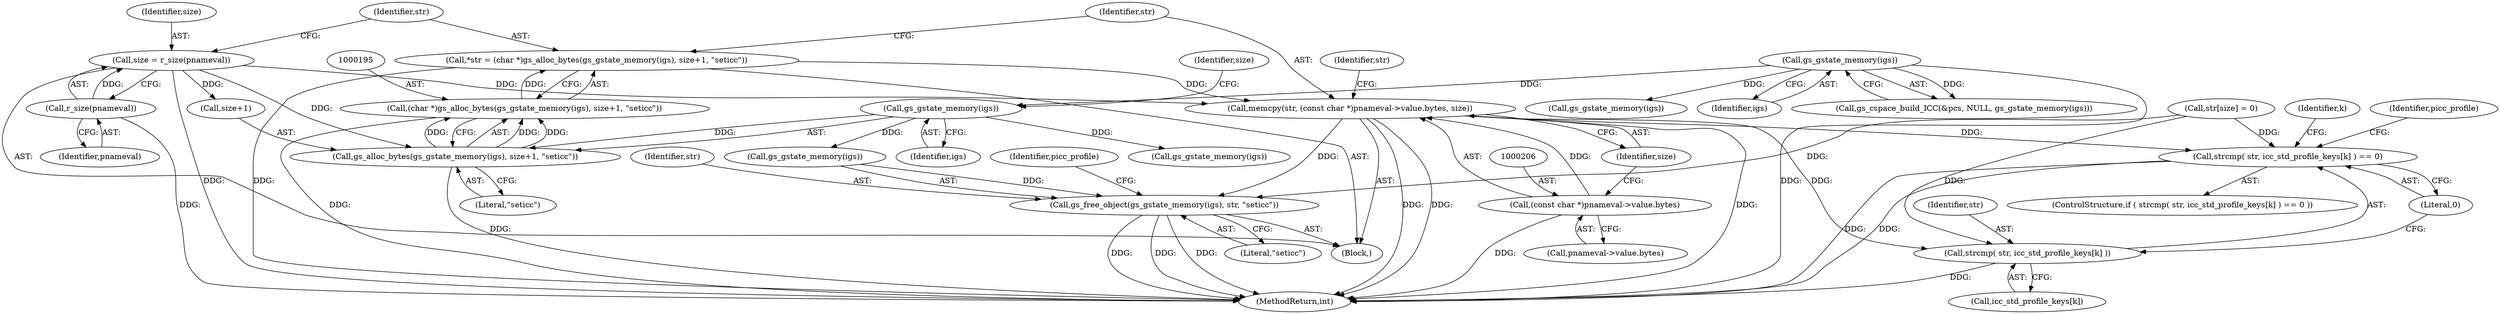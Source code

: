 digraph "0_ghostscript_67d760ab775dae4efe803b5944b0439aa3c0b04a@API" {
"1000203" [label="(Call,memcpy(str, (const char *)pnameval->value.bytes, size))"];
"1000192" [label="(Call,*str = (char *)gs_alloc_bytes(gs_gstate_memory(igs), size+1, \"seticc\"))"];
"1000194" [label="(Call,(char *)gs_alloc_bytes(gs_gstate_memory(igs), size+1, \"seticc\"))"];
"1000196" [label="(Call,gs_alloc_bytes(gs_gstate_memory(igs), size+1, \"seticc\"))"];
"1000197" [label="(Call,gs_gstate_memory(igs))"];
"1000167" [label="(Call,gs_gstate_memory(igs))"];
"1000187" [label="(Call,size = r_size(pnameval))"];
"1000189" [label="(Call,r_size(pnameval))"];
"1000205" [label="(Call,(const char *)pnameval->value.bytes)"];
"1000229" [label="(Call,strcmp( str, icc_std_profile_keys[k] ) == 0)"];
"1000230" [label="(Call,strcmp( str, icc_std_profile_keys[k] ))"];
"1000250" [label="(Call,gs_free_object(gs_gstate_memory(igs), str, \"seticc\"))"];
"1000204" [label="(Identifier,str)"];
"1000190" [label="(Identifier,pnameval)"];
"1000194" [label="(Call,(char *)gs_alloc_bytes(gs_gstate_memory(igs), size+1, \"seticc\"))"];
"1000192" [label="(Call,*str = (char *)gs_alloc_bytes(gs_gstate_memory(igs), size+1, \"seticc\"))"];
"1000226" [label="(Identifier,k)"];
"1000254" [label="(Literal,\"seticc\")"];
"1000289" [label="(Identifier,picc_profile)"];
"1000585" [label="(MethodReturn,int)"];
"1000168" [label="(Identifier,igs)"];
"1000200" [label="(Identifier,size)"];
"1000203" [label="(Call,memcpy(str, (const char *)pnameval->value.bytes, size))"];
"1000253" [label="(Identifier,str)"];
"1000247" [label="(Call,gs_gstate_memory(igs))"];
"1000212" [label="(Identifier,size)"];
"1000230" [label="(Call,strcmp( str, icc_std_profile_keys[k] ))"];
"1000198" [label="(Identifier,igs)"];
"1000261" [label="(Call,gs_gstate_memory(igs))"];
"1000251" [label="(Call,gs_gstate_memory(igs))"];
"1000187" [label="(Call,size = r_size(pnameval))"];
"1000250" [label="(Call,gs_free_object(gs_gstate_memory(igs), str, \"seticc\"))"];
"1000197" [label="(Call,gs_gstate_memory(igs))"];
"1000229" [label="(Call,strcmp( str, icc_std_profile_keys[k] ) == 0)"];
"1000205" [label="(Call,(const char *)pnameval->value.bytes)"];
"1000189" [label="(Call,r_size(pnameval))"];
"1000213" [label="(Call,str[size] = 0)"];
"1000235" [label="(Literal,0)"];
"1000231" [label="(Identifier,str)"];
"1000215" [label="(Identifier,str)"];
"1000196" [label="(Call,gs_alloc_bytes(gs_gstate_memory(igs), size+1, \"seticc\"))"];
"1000228" [label="(ControlStructure,if ( strcmp( str, icc_std_profile_keys[k] ) == 0 ))"];
"1000163" [label="(Call,gs_cspace_build_ICC(&pcs, NULL, gs_gstate_memory(igs)))"];
"1000238" [label="(Identifier,picc_profile)"];
"1000232" [label="(Call,icc_std_profile_keys[k])"];
"1000188" [label="(Identifier,size)"];
"1000193" [label="(Identifier,str)"];
"1000202" [label="(Literal,\"seticc\")"];
"1000167" [label="(Call,gs_gstate_memory(igs))"];
"1000185" [label="(Block,)"];
"1000199" [label="(Call,size+1)"];
"1000207" [label="(Call,pnameval->value.bytes)"];
"1000203" -> "1000185"  [label="AST: "];
"1000203" -> "1000212"  [label="CFG: "];
"1000204" -> "1000203"  [label="AST: "];
"1000205" -> "1000203"  [label="AST: "];
"1000212" -> "1000203"  [label="AST: "];
"1000215" -> "1000203"  [label="CFG: "];
"1000203" -> "1000585"  [label="DDG: "];
"1000203" -> "1000585"  [label="DDG: "];
"1000203" -> "1000585"  [label="DDG: "];
"1000192" -> "1000203"  [label="DDG: "];
"1000205" -> "1000203"  [label="DDG: "];
"1000187" -> "1000203"  [label="DDG: "];
"1000203" -> "1000229"  [label="DDG: "];
"1000203" -> "1000230"  [label="DDG: "];
"1000203" -> "1000250"  [label="DDG: "];
"1000192" -> "1000185"  [label="AST: "];
"1000192" -> "1000194"  [label="CFG: "];
"1000193" -> "1000192"  [label="AST: "];
"1000194" -> "1000192"  [label="AST: "];
"1000204" -> "1000192"  [label="CFG: "];
"1000192" -> "1000585"  [label="DDG: "];
"1000194" -> "1000192"  [label="DDG: "];
"1000194" -> "1000196"  [label="CFG: "];
"1000195" -> "1000194"  [label="AST: "];
"1000196" -> "1000194"  [label="AST: "];
"1000194" -> "1000585"  [label="DDG: "];
"1000196" -> "1000194"  [label="DDG: "];
"1000196" -> "1000194"  [label="DDG: "];
"1000196" -> "1000194"  [label="DDG: "];
"1000196" -> "1000202"  [label="CFG: "];
"1000197" -> "1000196"  [label="AST: "];
"1000199" -> "1000196"  [label="AST: "];
"1000202" -> "1000196"  [label="AST: "];
"1000196" -> "1000585"  [label="DDG: "];
"1000197" -> "1000196"  [label="DDG: "];
"1000187" -> "1000196"  [label="DDG: "];
"1000197" -> "1000198"  [label="CFG: "];
"1000198" -> "1000197"  [label="AST: "];
"1000200" -> "1000197"  [label="CFG: "];
"1000167" -> "1000197"  [label="DDG: "];
"1000197" -> "1000247"  [label="DDG: "];
"1000197" -> "1000251"  [label="DDG: "];
"1000167" -> "1000163"  [label="AST: "];
"1000167" -> "1000168"  [label="CFG: "];
"1000168" -> "1000167"  [label="AST: "];
"1000163" -> "1000167"  [label="CFG: "];
"1000167" -> "1000585"  [label="DDG: "];
"1000167" -> "1000163"  [label="DDG: "];
"1000167" -> "1000261"  [label="DDG: "];
"1000187" -> "1000185"  [label="AST: "];
"1000187" -> "1000189"  [label="CFG: "];
"1000188" -> "1000187"  [label="AST: "];
"1000189" -> "1000187"  [label="AST: "];
"1000193" -> "1000187"  [label="CFG: "];
"1000187" -> "1000585"  [label="DDG: "];
"1000189" -> "1000187"  [label="DDG: "];
"1000187" -> "1000199"  [label="DDG: "];
"1000189" -> "1000190"  [label="CFG: "];
"1000190" -> "1000189"  [label="AST: "];
"1000189" -> "1000585"  [label="DDG: "];
"1000205" -> "1000207"  [label="CFG: "];
"1000206" -> "1000205"  [label="AST: "];
"1000207" -> "1000205"  [label="AST: "];
"1000212" -> "1000205"  [label="CFG: "];
"1000205" -> "1000585"  [label="DDG: "];
"1000229" -> "1000228"  [label="AST: "];
"1000229" -> "1000235"  [label="CFG: "];
"1000230" -> "1000229"  [label="AST: "];
"1000235" -> "1000229"  [label="AST: "];
"1000238" -> "1000229"  [label="CFG: "];
"1000226" -> "1000229"  [label="CFG: "];
"1000229" -> "1000585"  [label="DDG: "];
"1000229" -> "1000585"  [label="DDG: "];
"1000213" -> "1000229"  [label="DDG: "];
"1000230" -> "1000232"  [label="CFG: "];
"1000231" -> "1000230"  [label="AST: "];
"1000232" -> "1000230"  [label="AST: "];
"1000235" -> "1000230"  [label="CFG: "];
"1000230" -> "1000585"  [label="DDG: "];
"1000213" -> "1000230"  [label="DDG: "];
"1000250" -> "1000185"  [label="AST: "];
"1000250" -> "1000254"  [label="CFG: "];
"1000251" -> "1000250"  [label="AST: "];
"1000253" -> "1000250"  [label="AST: "];
"1000254" -> "1000250"  [label="AST: "];
"1000289" -> "1000250"  [label="CFG: "];
"1000250" -> "1000585"  [label="DDG: "];
"1000250" -> "1000585"  [label="DDG: "];
"1000250" -> "1000585"  [label="DDG: "];
"1000251" -> "1000250"  [label="DDG: "];
"1000213" -> "1000250"  [label="DDG: "];
}
